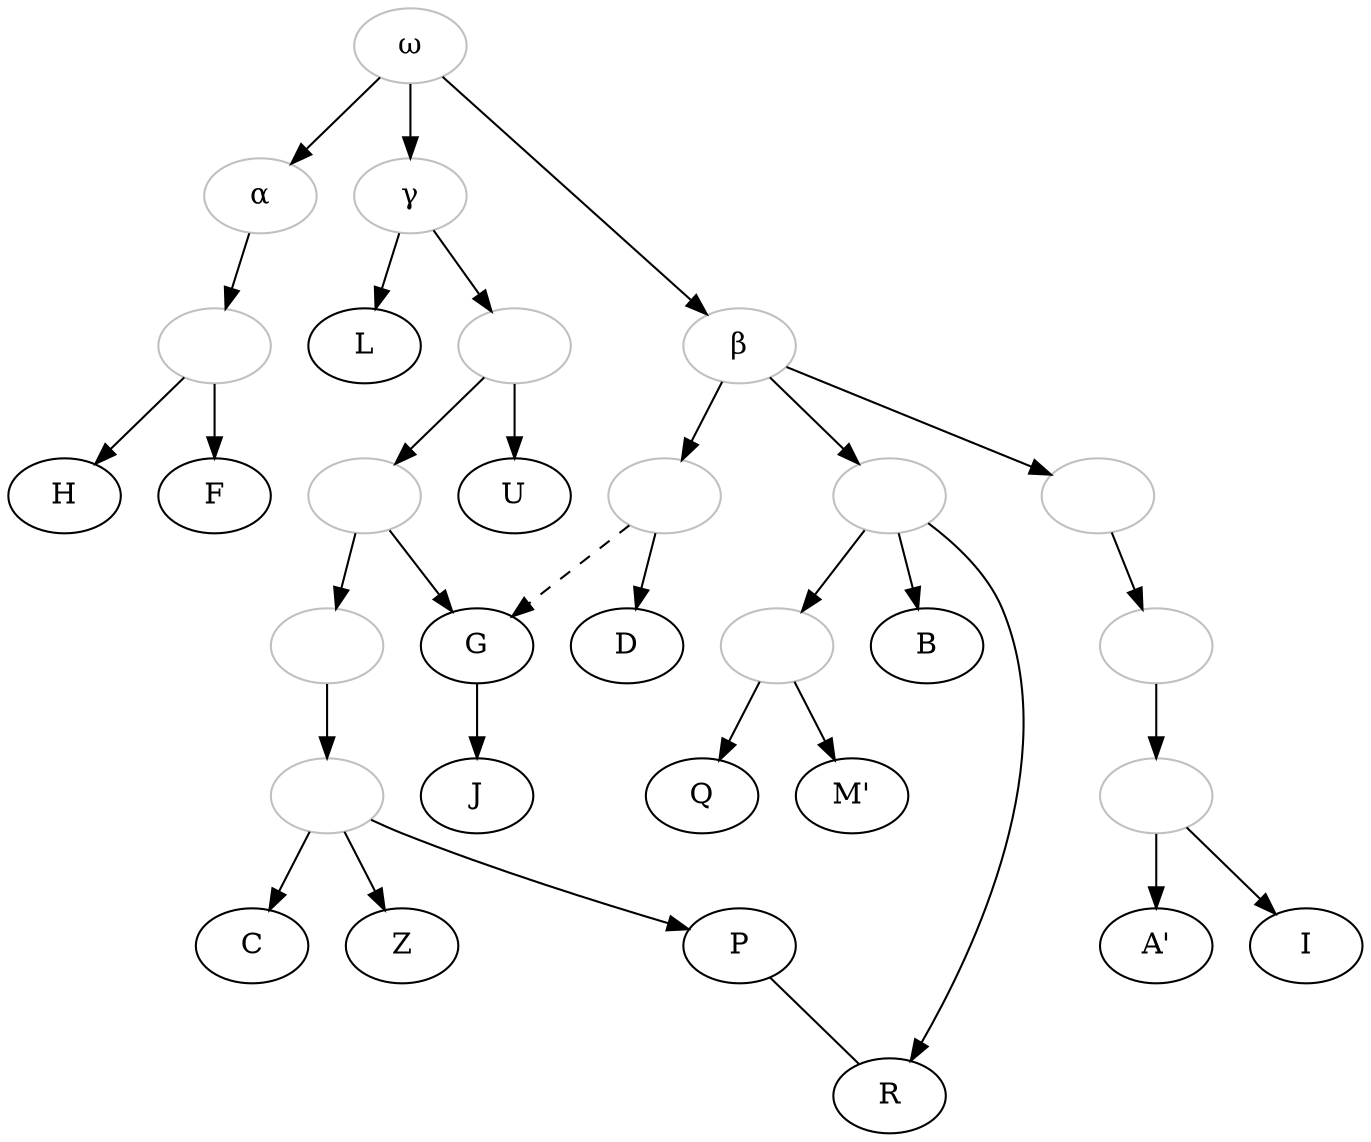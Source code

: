 digraph {

omega-> alpha;
omega -> gamma;
omega-> beta;
alpha -> 1;
1-> F;
1-> H;
gamma -> L 
gamma-> 2;
2 -> U;
2 -> 3;
3-> G;
3 -> 4;
4-> 5;
5 -> C;
5-> Z;
5-> P;
beta-> 6;
6-> D;
6 -> G [style=dashed];
G-> J;
beta -> 7;
7 -> R;
P -> R[dir=none];
7-> 8;
8-> Q;
8-> Mprime;
7-> B;
beta->9;
9->10;
10 ->11;
11->Aprime;
11-> I;


omega[label="ω", color="grey"];
alpha[label="α", color="grey"];
gamma[label="γ", color="grey"];
beta[label="β", color="grey"];
F[label="F"];
H[label="H"];
U[label="U"];
G[label="G"];
J[label="J"];
C[label="C"];
Z[label="Z"];
P[label="P"];
R[label="R"];
D[label="D"];
B[label="B"];
Aprime[label="A'"];
Mprime[label="M'"];
I[label="I"];
1[label="", color="grey"];
2[label="", color="grey"];
3[label="", color="grey"];
4[label="", color="grey"];
5[label="", color="grey"];
6[label="", color="grey"];
7[label="", color="grey"];
8[label="", color="grey"];
9[label="", color="grey"];
10[label="", color="grey"];
11[label="", color="grey"];


}

